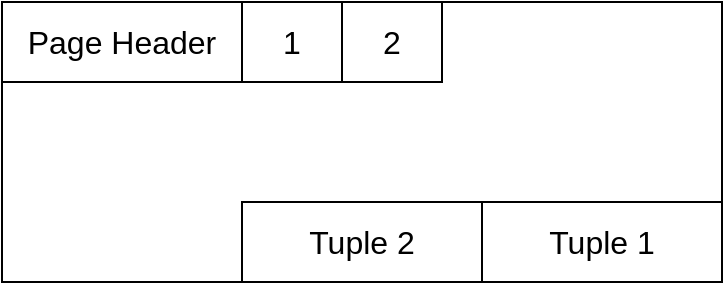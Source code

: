 <mxfile version="17.2.4" type="github">
  <diagram id="rSv-zCjtWpbRmkRwzaWN" name="Page-1">
    <mxGraphModel dx="1050" dy="702" grid="1" gridSize="10" guides="1" tooltips="1" connect="1" arrows="1" fold="1" page="1" pageScale="1" pageWidth="827" pageHeight="1169" math="0" shadow="0">
      <root>
        <mxCell id="0" />
        <mxCell id="1" parent="0" />
        <mxCell id="Kw4TD0Fx0s2Q0TaNbcHM-1" value="" style="rounded=0;whiteSpace=wrap;html=1;" vertex="1" parent="1">
          <mxGeometry x="120" y="170" width="360" height="140" as="geometry" />
        </mxCell>
        <mxCell id="Kw4TD0Fx0s2Q0TaNbcHM-2" value="Page Header" style="rounded=0;whiteSpace=wrap;html=1;fontSize=16;" vertex="1" parent="1">
          <mxGeometry x="120" y="170" width="120" height="40" as="geometry" />
        </mxCell>
        <mxCell id="Kw4TD0Fx0s2Q0TaNbcHM-3" value="1" style="rounded=0;whiteSpace=wrap;html=1;fontSize=16;" vertex="1" parent="1">
          <mxGeometry x="240" y="170" width="50" height="40" as="geometry" />
        </mxCell>
        <mxCell id="Kw4TD0Fx0s2Q0TaNbcHM-4" value="2" style="rounded=0;whiteSpace=wrap;html=1;fontSize=16;" vertex="1" parent="1">
          <mxGeometry x="290" y="170" width="50" height="40" as="geometry" />
        </mxCell>
        <mxCell id="Kw4TD0Fx0s2Q0TaNbcHM-5" value="Tuple 1" style="rounded=0;whiteSpace=wrap;html=1;fontSize=16;" vertex="1" parent="1">
          <mxGeometry x="360" y="270" width="120" height="40" as="geometry" />
        </mxCell>
        <mxCell id="Kw4TD0Fx0s2Q0TaNbcHM-6" value="Tuple 2" style="rounded=0;whiteSpace=wrap;html=1;fontSize=16;" vertex="1" parent="1">
          <mxGeometry x="240" y="270" width="120" height="40" as="geometry" />
        </mxCell>
      </root>
    </mxGraphModel>
  </diagram>
</mxfile>
